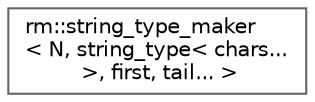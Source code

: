 digraph "Иерархия классов. Графический вид."
{
 // LATEX_PDF_SIZE
  bgcolor="transparent";
  edge [fontname=Helvetica,fontsize=10,labelfontname=Helvetica,labelfontsize=10];
  node [fontname=Helvetica,fontsize=10,shape=box,height=0.2,width=0.4];
  rankdir="LR";
  Node0 [id="Node000000",label="rm::string_type_maker\l\< N, string_type\< chars...\l \>, first, tail... \>",height=0.2,width=0.4,color="grey40", fillcolor="white", style="filled",URL="$structrm_1_1string__type__maker_3_01_n_00_01string__type_3_01chars_8_8_8_01_4_00_01first_00_01tail_8_8_8_01_4.html",tooltip=" "];
}

